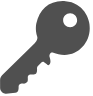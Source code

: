 <mxfile version="14.6.13" type="device"><diagram id="bnysItbDb3xIHHZ9diCM" name="Seite-1"><mxGraphModel dx="1086" dy="4473" grid="1" gridSize="10" guides="1" tooltips="1" connect="1" arrows="1" fold="1" page="1" pageScale="1" pageWidth="827" pageHeight="1169" math="0" shadow="0"><root><mxCell id="0"/><mxCell id="1" parent="0"/><mxCell id="TVqJsIKYLo2EzLTam0B1-1" value="" style="verticalLabelPosition=bottom;html=1;fillColor=#505050;strokeColor=none;verticalAlign=top;pointerEvents=1;align=center;shape=mxgraph.cisco_safe.iot_things_icons.icon43;shadow=0;dashed=0;aspect=fixed;" vertex="1" parent="1"><mxGeometry x="40.0" y="-3480" width="45.12" height="47" as="geometry"/></mxCell></root></mxGraphModel></diagram></mxfile>